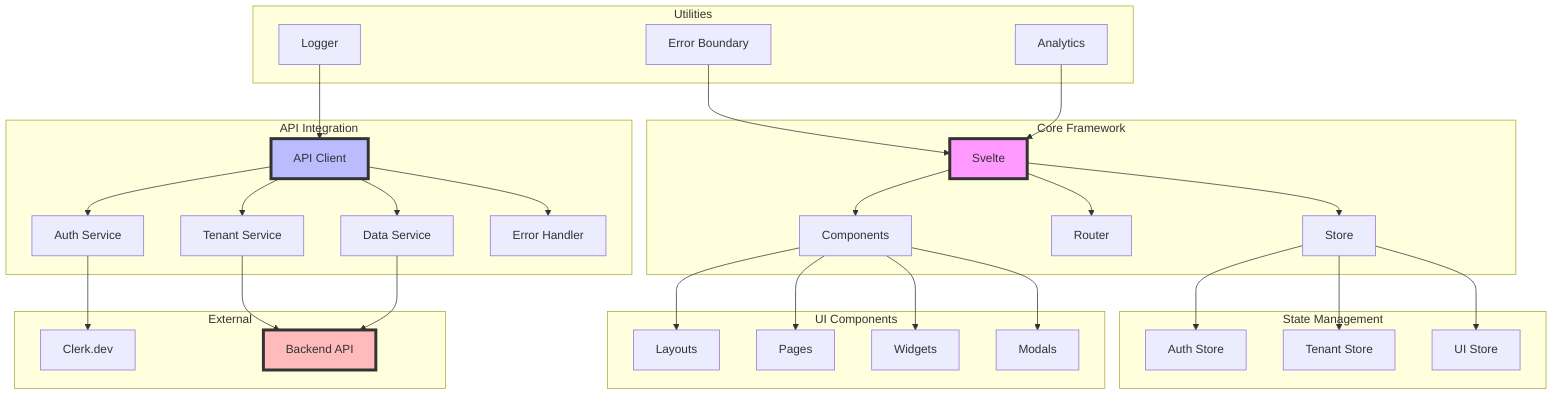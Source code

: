 graph TD
    subgraph "Core Framework"
        A[Svelte] --> B[Store]
        A --> C[Router]
        A --> D[Components]
    end
    
    subgraph "State Management"
        B --> E[Auth Store]
        B --> F[Tenant Store]
        B --> G[UI Store]
    end
    
    subgraph "API Integration"
        H[API Client] --> I[Auth Service]
        H --> J[Tenant Service]
        H --> K[Data Service]
        H --> L[Error Handler]
    end
    
    subgraph "UI Components"
        D --> M[Layouts]
        D --> N[Pages]
        D --> O[Widgets]
        D --> P[Modals]
    end
    
    subgraph "External"
        I --> Q[Clerk.dev]
        J --> R[Backend API]
        K --> R
    end
    
    subgraph "Utilities"
        S[Error Boundary] --> A
        T[Logger] --> H
        U[Analytics] --> A
    end
    
    style A fill:#f9f,stroke:#333,stroke-width:4px
    style H fill:#bbf,stroke:#333,stroke-width:4px
    style R fill:#fbb,stroke:#333,stroke-width:4px